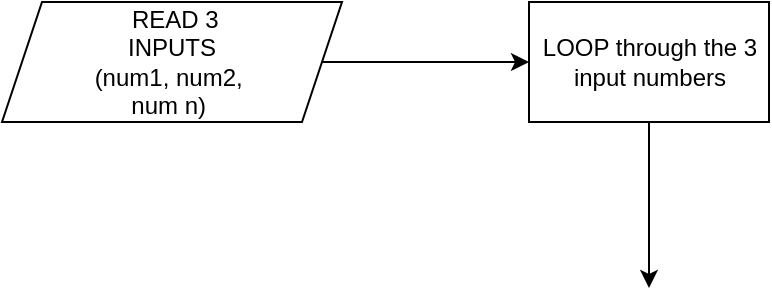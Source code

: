<mxfile version="20.8.13" type="github">
  <diagram id="C5RBs43oDa-KdzZeNtuy" name="Page-1">
    <mxGraphModel dx="1194" dy="548" grid="0" gridSize="10" guides="1" tooltips="1" connect="1" arrows="1" fold="1" page="0" pageScale="1" pageWidth="827" pageHeight="1169" math="0" shadow="0">
      <root>
        <mxCell id="WIyWlLk6GJQsqaUBKTNV-0" />
        <mxCell id="WIyWlLk6GJQsqaUBKTNV-1" parent="WIyWlLk6GJQsqaUBKTNV-0" />
        <mxCell id="rWJdVsZzKpyyN152UwWX-1" style="edgeStyle=orthogonalEdgeStyle;rounded=0;orthogonalLoop=1;jettySize=auto;html=1;entryX=0;entryY=0.5;entryDx=0;entryDy=0;" parent="WIyWlLk6GJQsqaUBKTNV-1" source="rWJdVsZzKpyyN152UwWX-0" edge="1" target="RUtF8MkubLzW1r85Sx5K-2">
          <mxGeometry relative="1" as="geometry">
            <mxPoint x="141" y="216" as="targetPoint" />
          </mxGeometry>
        </mxCell>
        <mxCell id="rWJdVsZzKpyyN152UwWX-0" value="&amp;nbsp;READ 3&lt;br&gt;INPUTS&lt;br&gt;(num1, num2,&amp;nbsp;&lt;br&gt;num n)&lt;span style=&quot;white-space: pre;&quot;&gt; &lt;/span&gt;" style="shape=parallelogram;perimeter=parallelogramPerimeter;whiteSpace=wrap;html=1;fixedSize=1;fontFamily=Helvetica;" parent="WIyWlLk6GJQsqaUBKTNV-1" vertex="1">
          <mxGeometry x="-91" y="126" width="170" height="60" as="geometry" />
        </mxCell>
        <mxCell id="RUtF8MkubLzW1r85Sx5K-3" style="edgeStyle=orthogonalEdgeStyle;rounded=0;orthogonalLoop=1;jettySize=auto;html=1;" edge="1" parent="WIyWlLk6GJQsqaUBKTNV-1" source="RUtF8MkubLzW1r85Sx5K-2">
          <mxGeometry relative="1" as="geometry">
            <mxPoint x="232.5" y="269" as="targetPoint" />
          </mxGeometry>
        </mxCell>
        <mxCell id="RUtF8MkubLzW1r85Sx5K-2" value="LOOP through the 3 input numbers" style="rounded=0;whiteSpace=wrap;html=1;" vertex="1" parent="WIyWlLk6GJQsqaUBKTNV-1">
          <mxGeometry x="172.5" y="126" width="120" height="60" as="geometry" />
        </mxCell>
      </root>
    </mxGraphModel>
  </diagram>
</mxfile>
